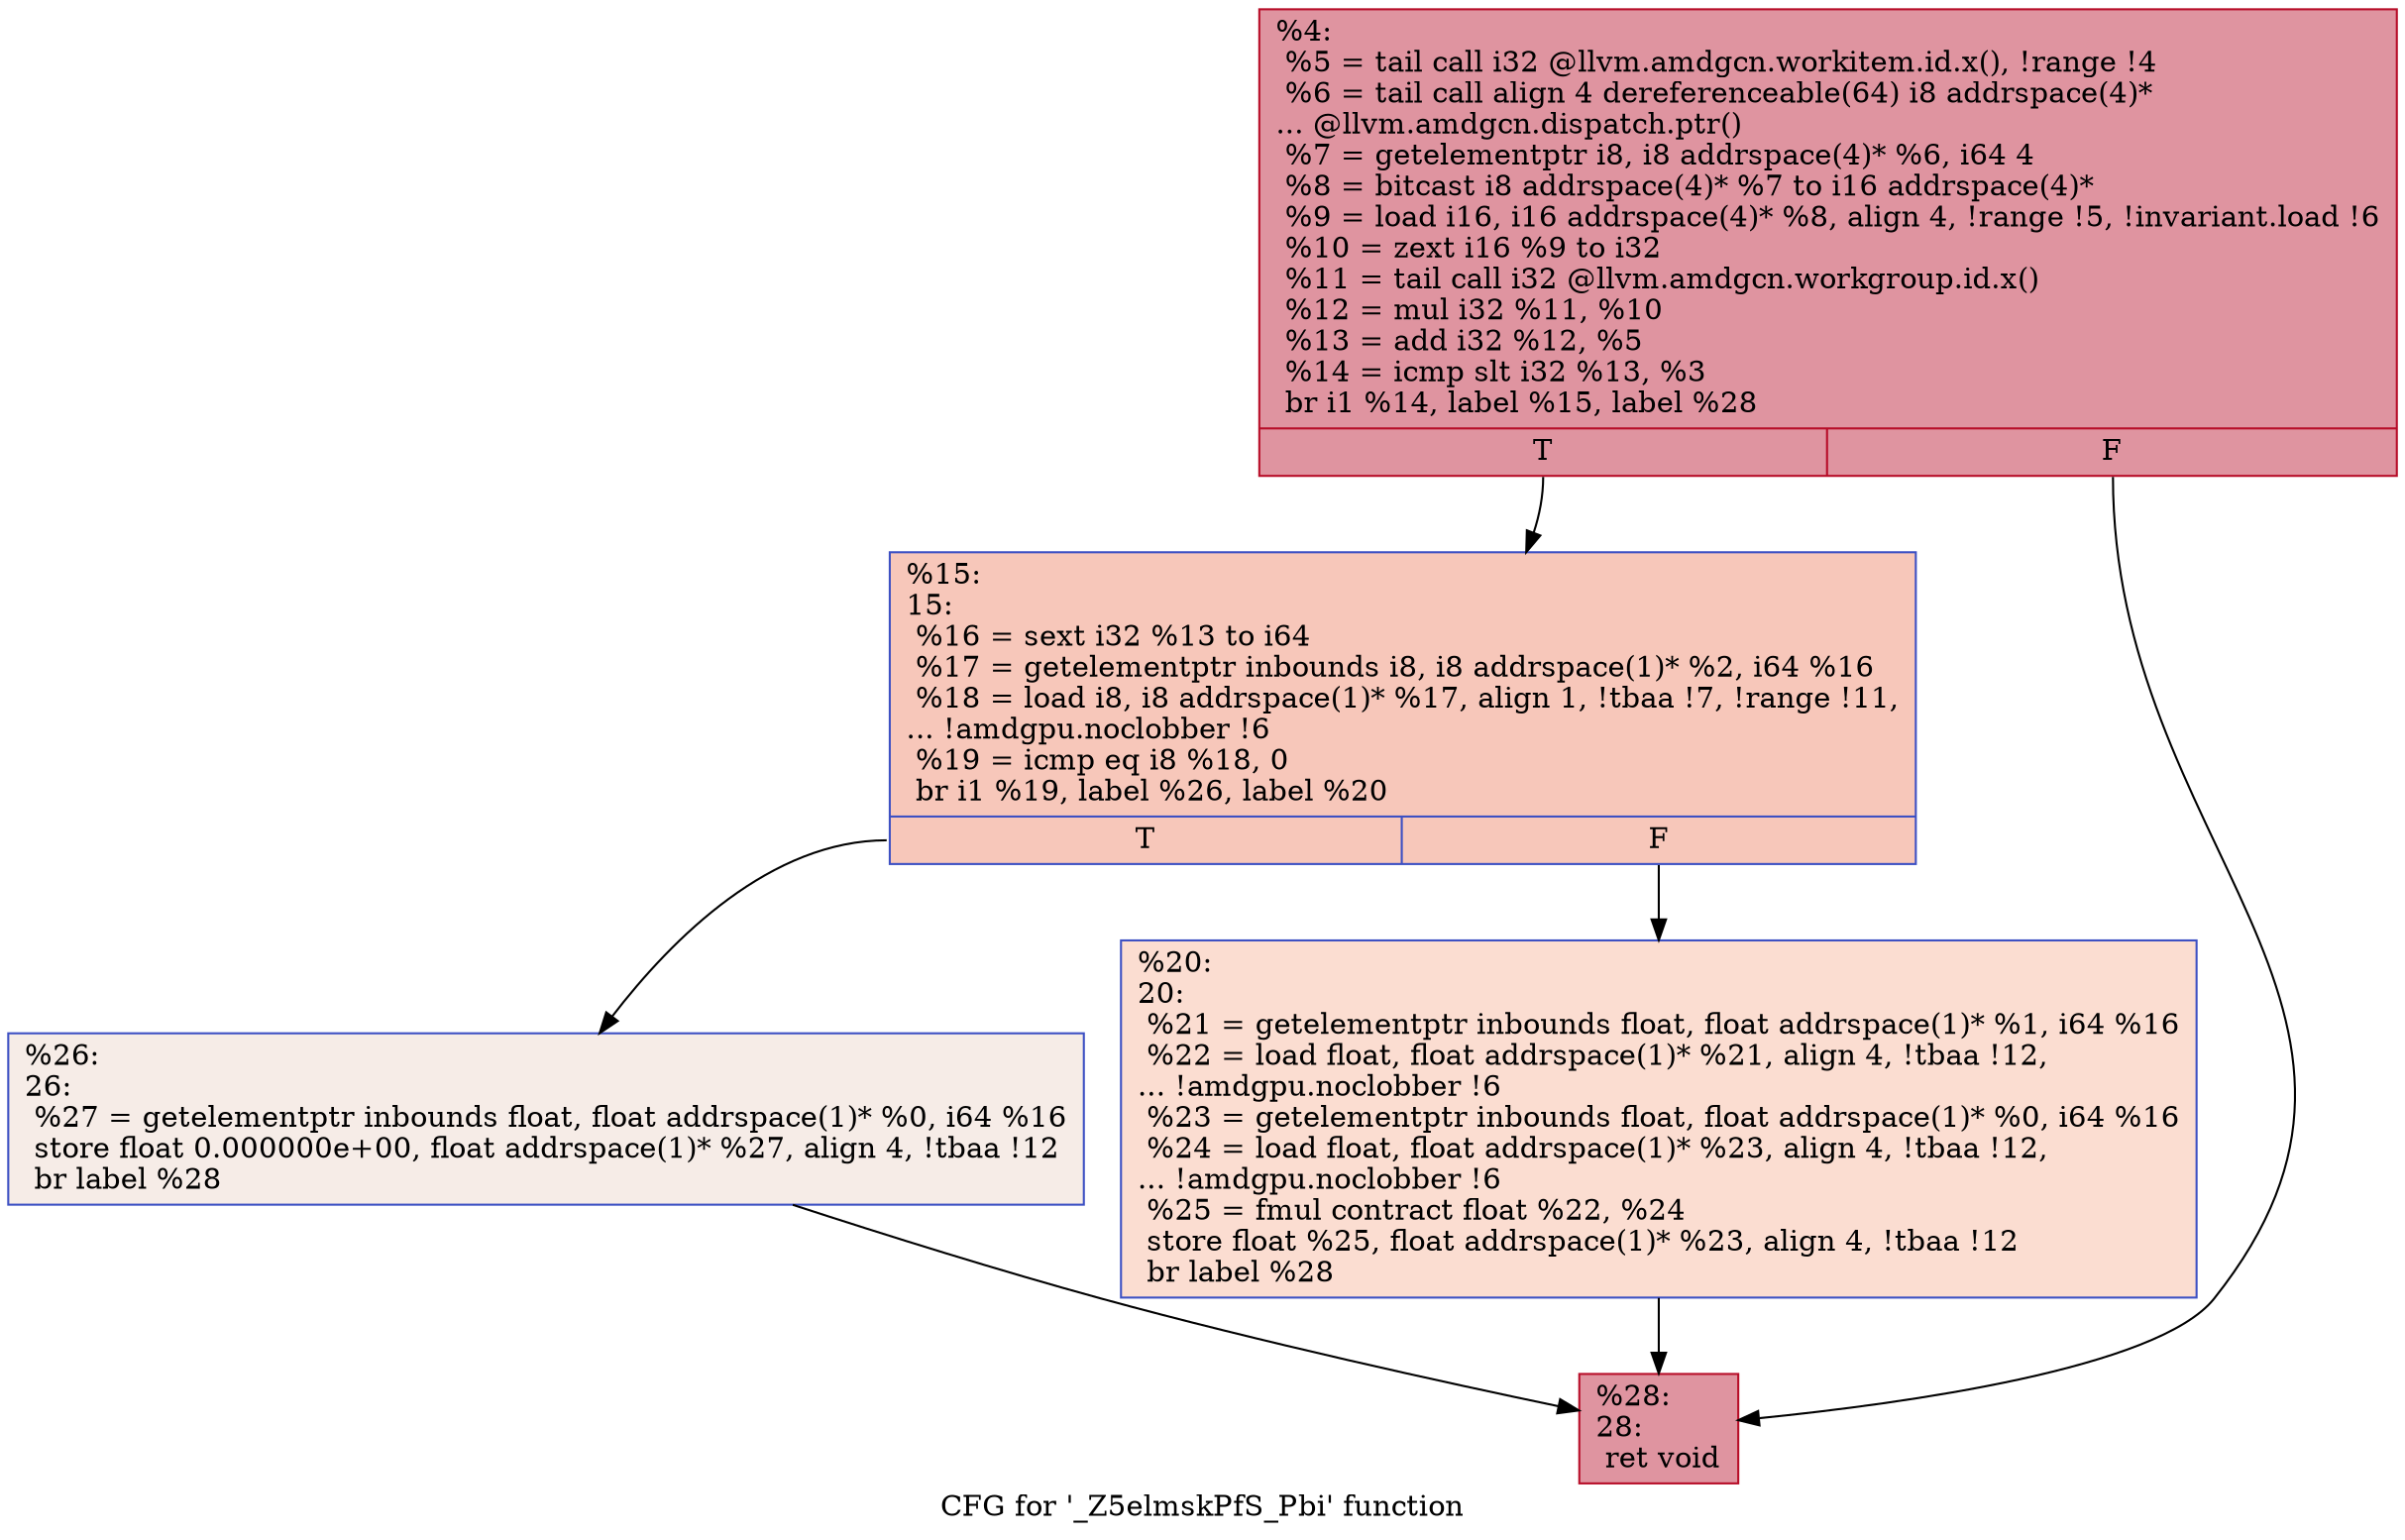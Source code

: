 digraph "CFG for '_Z5elmskPfS_Pbi' function" {
	label="CFG for '_Z5elmskPfS_Pbi' function";

	Node0x5a332a0 [shape=record,color="#b70d28ff", style=filled, fillcolor="#b70d2870",label="{%4:\l  %5 = tail call i32 @llvm.amdgcn.workitem.id.x(), !range !4\l  %6 = tail call align 4 dereferenceable(64) i8 addrspace(4)*\l... @llvm.amdgcn.dispatch.ptr()\l  %7 = getelementptr i8, i8 addrspace(4)* %6, i64 4\l  %8 = bitcast i8 addrspace(4)* %7 to i16 addrspace(4)*\l  %9 = load i16, i16 addrspace(4)* %8, align 4, !range !5, !invariant.load !6\l  %10 = zext i16 %9 to i32\l  %11 = tail call i32 @llvm.amdgcn.workgroup.id.x()\l  %12 = mul i32 %11, %10\l  %13 = add i32 %12, %5\l  %14 = icmp slt i32 %13, %3\l  br i1 %14, label %15, label %28\l|{<s0>T|<s1>F}}"];
	Node0x5a332a0:s0 -> Node0x5a35180;
	Node0x5a332a0:s1 -> Node0x5a35210;
	Node0x5a35180 [shape=record,color="#3d50c3ff", style=filled, fillcolor="#ec7f6370",label="{%15:\l15:                                               \l  %16 = sext i32 %13 to i64\l  %17 = getelementptr inbounds i8, i8 addrspace(1)* %2, i64 %16\l  %18 = load i8, i8 addrspace(1)* %17, align 1, !tbaa !7, !range !11,\l... !amdgpu.noclobber !6\l  %19 = icmp eq i8 %18, 0\l  br i1 %19, label %26, label %20\l|{<s0>T|<s1>F}}"];
	Node0x5a35180:s0 -> Node0x5a35f00;
	Node0x5a35180:s1 -> Node0x5a35f90;
	Node0x5a35f90 [shape=record,color="#3d50c3ff", style=filled, fillcolor="#f7b39670",label="{%20:\l20:                                               \l  %21 = getelementptr inbounds float, float addrspace(1)* %1, i64 %16\l  %22 = load float, float addrspace(1)* %21, align 4, !tbaa !12,\l... !amdgpu.noclobber !6\l  %23 = getelementptr inbounds float, float addrspace(1)* %0, i64 %16\l  %24 = load float, float addrspace(1)* %23, align 4, !tbaa !12,\l... !amdgpu.noclobber !6\l  %25 = fmul contract float %22, %24\l  store float %25, float addrspace(1)* %23, align 4, !tbaa !12\l  br label %28\l}"];
	Node0x5a35f90 -> Node0x5a35210;
	Node0x5a35f00 [shape=record,color="#3d50c3ff", style=filled, fillcolor="#ead5c970",label="{%26:\l26:                                               \l  %27 = getelementptr inbounds float, float addrspace(1)* %0, i64 %16\l  store float 0.000000e+00, float addrspace(1)* %27, align 4, !tbaa !12\l  br label %28\l}"];
	Node0x5a35f00 -> Node0x5a35210;
	Node0x5a35210 [shape=record,color="#b70d28ff", style=filled, fillcolor="#b70d2870",label="{%28:\l28:                                               \l  ret void\l}"];
}
